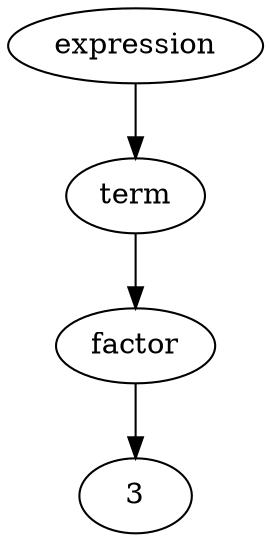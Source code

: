 // Árvore de Análise
digraph {
	2200351033728 [label=expression]
	2200351037088 [label=term]
	2200351033728 -> 2200351037088
	2200351036864 [label=factor]
	2200351037088 -> 2200351036864
	2200351187792 [label=3]
	2200351036864 -> 2200351187792
}
